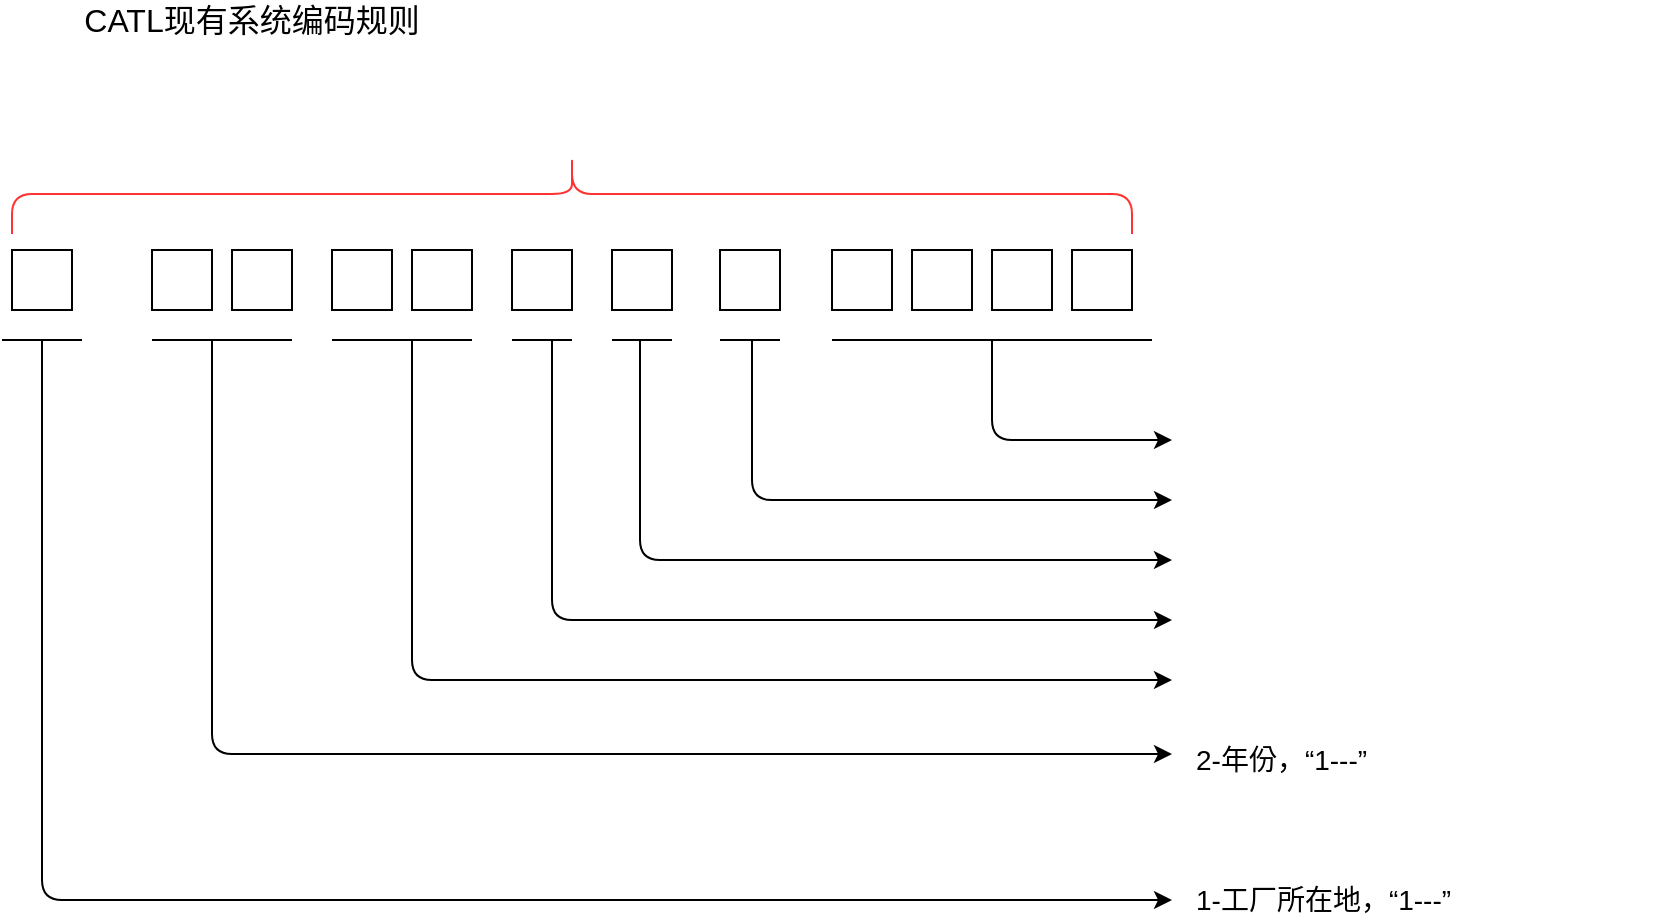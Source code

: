 <mxfile version="13.6.6" type="github">
  <diagram id="JWHYfN0wVpbmjEpsRox_" name="Page-1">
    <mxGraphModel dx="599" dy="332" grid="1" gridSize="10" guides="1" tooltips="1" connect="1" arrows="1" fold="1" page="1" pageScale="1" pageWidth="827" pageHeight="1169" math="0" shadow="0">
      <root>
        <mxCell id="0" />
        <mxCell id="1" parent="0" />
        <mxCell id="cgUmpKjDErW854sxJ7pT-1" value="" style="whiteSpace=wrap;html=1;aspect=fixed;" vertex="1" parent="1">
          <mxGeometry x="100" y="155" width="30" height="30" as="geometry" />
        </mxCell>
        <mxCell id="cgUmpKjDErW854sxJ7pT-2" value="" style="whiteSpace=wrap;html=1;aspect=fixed;" vertex="1" parent="1">
          <mxGeometry x="170" y="155" width="30" height="30" as="geometry" />
        </mxCell>
        <mxCell id="cgUmpKjDErW854sxJ7pT-3" value="" style="whiteSpace=wrap;html=1;aspect=fixed;" vertex="1" parent="1">
          <mxGeometry x="210" y="155" width="30" height="30" as="geometry" />
        </mxCell>
        <mxCell id="cgUmpKjDErW854sxJ7pT-4" value="" style="whiteSpace=wrap;html=1;aspect=fixed;" vertex="1" parent="1">
          <mxGeometry x="260" y="155" width="30" height="30" as="geometry" />
        </mxCell>
        <mxCell id="cgUmpKjDErW854sxJ7pT-5" value="" style="whiteSpace=wrap;html=1;aspect=fixed;" vertex="1" parent="1">
          <mxGeometry x="300" y="155" width="30" height="30" as="geometry" />
        </mxCell>
        <mxCell id="cgUmpKjDErW854sxJ7pT-6" value="" style="whiteSpace=wrap;html=1;aspect=fixed;" vertex="1" parent="1">
          <mxGeometry x="350" y="155" width="30" height="30" as="geometry" />
        </mxCell>
        <mxCell id="cgUmpKjDErW854sxJ7pT-7" value="" style="whiteSpace=wrap;html=1;aspect=fixed;" vertex="1" parent="1">
          <mxGeometry x="400" y="155" width="30" height="30" as="geometry" />
        </mxCell>
        <mxCell id="cgUmpKjDErW854sxJ7pT-8" value="" style="whiteSpace=wrap;html=1;aspect=fixed;" vertex="1" parent="1">
          <mxGeometry x="454" y="155" width="30" height="30" as="geometry" />
        </mxCell>
        <mxCell id="cgUmpKjDErW854sxJ7pT-9" value="" style="whiteSpace=wrap;html=1;aspect=fixed;" vertex="1" parent="1">
          <mxGeometry x="510" y="155" width="30" height="30" as="geometry" />
        </mxCell>
        <mxCell id="cgUmpKjDErW854sxJ7pT-10" value="" style="whiteSpace=wrap;html=1;aspect=fixed;" vertex="1" parent="1">
          <mxGeometry x="550" y="155" width="30" height="30" as="geometry" />
        </mxCell>
        <mxCell id="cgUmpKjDErW854sxJ7pT-11" value="" style="whiteSpace=wrap;html=1;aspect=fixed;" vertex="1" parent="1">
          <mxGeometry x="590" y="155" width="30" height="30" as="geometry" />
        </mxCell>
        <mxCell id="cgUmpKjDErW854sxJ7pT-12" value="" style="whiteSpace=wrap;html=1;aspect=fixed;" vertex="1" parent="1">
          <mxGeometry x="630" y="155" width="30" height="30" as="geometry" />
        </mxCell>
        <mxCell id="cgUmpKjDErW854sxJ7pT-13" value="" style="shape=curlyBracket;whiteSpace=wrap;html=1;rounded=1;rotation=90;strokeColor=#FF3333;" vertex="1" parent="1">
          <mxGeometry x="360" y="-153" width="40" height="560" as="geometry" />
        </mxCell>
        <mxCell id="cgUmpKjDErW854sxJ7pT-14" value="&lt;font style=&quot;font-size: 16px&quot;&gt;CATL现有系统编码规则&lt;/font&gt;" style="text;html=1;strokeColor=none;fillColor=none;align=center;verticalAlign=middle;whiteSpace=wrap;rounded=0;" vertex="1" parent="1">
          <mxGeometry x="130" y="30" width="180" height="20" as="geometry" />
        </mxCell>
        <mxCell id="cgUmpKjDErW854sxJ7pT-15" value="" style="endArrow=none;html=1;" edge="1" parent="1">
          <mxGeometry width="50" height="50" relative="1" as="geometry">
            <mxPoint x="95" y="200" as="sourcePoint" />
            <mxPoint x="135" y="200" as="targetPoint" />
          </mxGeometry>
        </mxCell>
        <mxCell id="cgUmpKjDErW854sxJ7pT-16" value="" style="endArrow=classic;html=1;" edge="1" parent="1">
          <mxGeometry width="50" height="50" relative="1" as="geometry">
            <mxPoint x="115" y="200" as="sourcePoint" />
            <mxPoint x="680" y="480" as="targetPoint" />
            <Array as="points">
              <mxPoint x="115" y="480" />
              <mxPoint x="400" y="480" />
            </Array>
          </mxGeometry>
        </mxCell>
        <mxCell id="cgUmpKjDErW854sxJ7pT-17" value="&lt;font style=&quot;font-size: 14px&quot;&gt;1-工厂所在地，“1---”&lt;/font&gt;" style="text;html=1;strokeColor=none;fillColor=none;align=left;verticalAlign=middle;whiteSpace=wrap;rounded=0;" vertex="1" parent="1">
          <mxGeometry x="690" y="470" width="230" height="20" as="geometry" />
        </mxCell>
        <mxCell id="cgUmpKjDErW854sxJ7pT-18" value="" style="endArrow=none;html=1;" edge="1" parent="1">
          <mxGeometry width="50" height="50" relative="1" as="geometry">
            <mxPoint x="510" y="200" as="sourcePoint" />
            <mxPoint x="670" y="200" as="targetPoint" />
          </mxGeometry>
        </mxCell>
        <mxCell id="cgUmpKjDErW854sxJ7pT-19" value="" style="endArrow=classic;html=1;" edge="1" parent="1">
          <mxGeometry width="50" height="50" relative="1" as="geometry">
            <mxPoint x="590" y="200" as="sourcePoint" />
            <mxPoint x="680" y="250" as="targetPoint" />
            <Array as="points">
              <mxPoint x="590" y="250" />
            </Array>
          </mxGeometry>
        </mxCell>
        <mxCell id="cgUmpKjDErW854sxJ7pT-20" value="" style="endArrow=none;html=1;" edge="1" parent="1">
          <mxGeometry width="50" height="50" relative="1" as="geometry">
            <mxPoint x="454" y="200" as="sourcePoint" />
            <mxPoint x="484" y="200" as="targetPoint" />
          </mxGeometry>
        </mxCell>
        <mxCell id="cgUmpKjDErW854sxJ7pT-21" value="" style="endArrow=classic;html=1;" edge="1" parent="1">
          <mxGeometry width="50" height="50" relative="1" as="geometry">
            <mxPoint x="470" y="200" as="sourcePoint" />
            <mxPoint x="680" y="280" as="targetPoint" />
            <Array as="points">
              <mxPoint x="470" y="280" />
            </Array>
          </mxGeometry>
        </mxCell>
        <mxCell id="cgUmpKjDErW854sxJ7pT-22" value="" style="endArrow=none;html=1;" edge="1" parent="1">
          <mxGeometry width="50" height="50" relative="1" as="geometry">
            <mxPoint x="400" y="200.0" as="sourcePoint" />
            <mxPoint x="430" y="200.0" as="targetPoint" />
          </mxGeometry>
        </mxCell>
        <mxCell id="cgUmpKjDErW854sxJ7pT-23" value="" style="endArrow=none;html=1;" edge="1" parent="1">
          <mxGeometry width="50" height="50" relative="1" as="geometry">
            <mxPoint x="350" y="200.0" as="sourcePoint" />
            <mxPoint x="380" y="200.0" as="targetPoint" />
          </mxGeometry>
        </mxCell>
        <mxCell id="cgUmpKjDErW854sxJ7pT-24" value="" style="endArrow=none;html=1;" edge="1" parent="1">
          <mxGeometry width="50" height="50" relative="1" as="geometry">
            <mxPoint x="260" y="200.0" as="sourcePoint" />
            <mxPoint x="330" y="200" as="targetPoint" />
          </mxGeometry>
        </mxCell>
        <mxCell id="cgUmpKjDErW854sxJ7pT-25" value="" style="endArrow=none;html=1;" edge="1" parent="1">
          <mxGeometry width="50" height="50" relative="1" as="geometry">
            <mxPoint x="170" y="200.0" as="sourcePoint" />
            <mxPoint x="240" y="200" as="targetPoint" />
          </mxGeometry>
        </mxCell>
        <mxCell id="cgUmpKjDErW854sxJ7pT-26" value="" style="endArrow=classic;html=1;" edge="1" parent="1">
          <mxGeometry width="50" height="50" relative="1" as="geometry">
            <mxPoint x="414" y="200" as="sourcePoint" />
            <mxPoint x="680" y="310" as="targetPoint" />
            <Array as="points">
              <mxPoint x="414" y="310" />
            </Array>
          </mxGeometry>
        </mxCell>
        <mxCell id="cgUmpKjDErW854sxJ7pT-27" value="" style="endArrow=classic;html=1;" edge="1" parent="1">
          <mxGeometry width="50" height="50" relative="1" as="geometry">
            <mxPoint x="370" y="200" as="sourcePoint" />
            <mxPoint x="680" y="340" as="targetPoint" />
            <Array as="points">
              <mxPoint x="370" y="340" />
            </Array>
          </mxGeometry>
        </mxCell>
        <mxCell id="cgUmpKjDErW854sxJ7pT-28" value="" style="endArrow=classic;html=1;" edge="1" parent="1">
          <mxGeometry width="50" height="50" relative="1" as="geometry">
            <mxPoint x="300" y="200" as="sourcePoint" />
            <mxPoint x="680" y="370" as="targetPoint" />
            <Array as="points">
              <mxPoint x="300" y="370" />
            </Array>
          </mxGeometry>
        </mxCell>
        <mxCell id="cgUmpKjDErW854sxJ7pT-29" value="" style="endArrow=classic;html=1;" edge="1" parent="1">
          <mxGeometry width="50" height="50" relative="1" as="geometry">
            <mxPoint x="200" y="200" as="sourcePoint" />
            <mxPoint x="680" y="407" as="targetPoint" />
            <Array as="points">
              <mxPoint x="200" y="407" />
            </Array>
          </mxGeometry>
        </mxCell>
        <mxCell id="cgUmpKjDErW854sxJ7pT-30" value="&lt;font style=&quot;font-size: 14px&quot;&gt;2-年份，“1---”&lt;/font&gt;" style="text;html=1;strokeColor=none;fillColor=none;align=left;verticalAlign=middle;whiteSpace=wrap;rounded=0;" vertex="1" parent="1">
          <mxGeometry x="690" y="400" width="230" height="20" as="geometry" />
        </mxCell>
      </root>
    </mxGraphModel>
  </diagram>
</mxfile>
